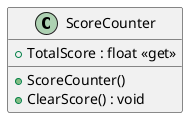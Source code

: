@startuml
class ScoreCounter {
    + TotalScore : float <<get>>
    + ScoreCounter()
    + ClearScore() : void
}
@enduml
